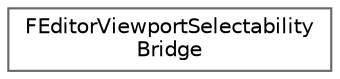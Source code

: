 digraph "Graphical Class Hierarchy"
{
 // INTERACTIVE_SVG=YES
 // LATEX_PDF_SIZE
  bgcolor="transparent";
  edge [fontname=Helvetica,fontsize=10,labelfontname=Helvetica,labelfontsize=10];
  node [fontname=Helvetica,fontsize=10,shape=box,height=0.2,width=0.4];
  rankdir="LR";
  Node0 [id="Node000000",label="FEditorViewportSelectability\lBridge",height=0.2,width=0.4,color="grey40", fillcolor="white", style="filled",URL="$db/da6/classFEditorViewportSelectabilityBridge.html",tooltip="Creates a link between a viewport and an outside module without requiring extra dependencies."];
}
